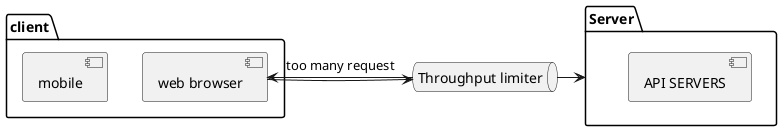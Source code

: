 @startuml
package client {
    component "web browser"
    component mobile

}

queue "Throughput limiter"

package Server {
    component "API SERVERS"
}



"web browser" -> "Throughput limiter"
"Throughput limiter" -> Server
"web browser" <- "Throughput limiter" : too many request
@enduml
